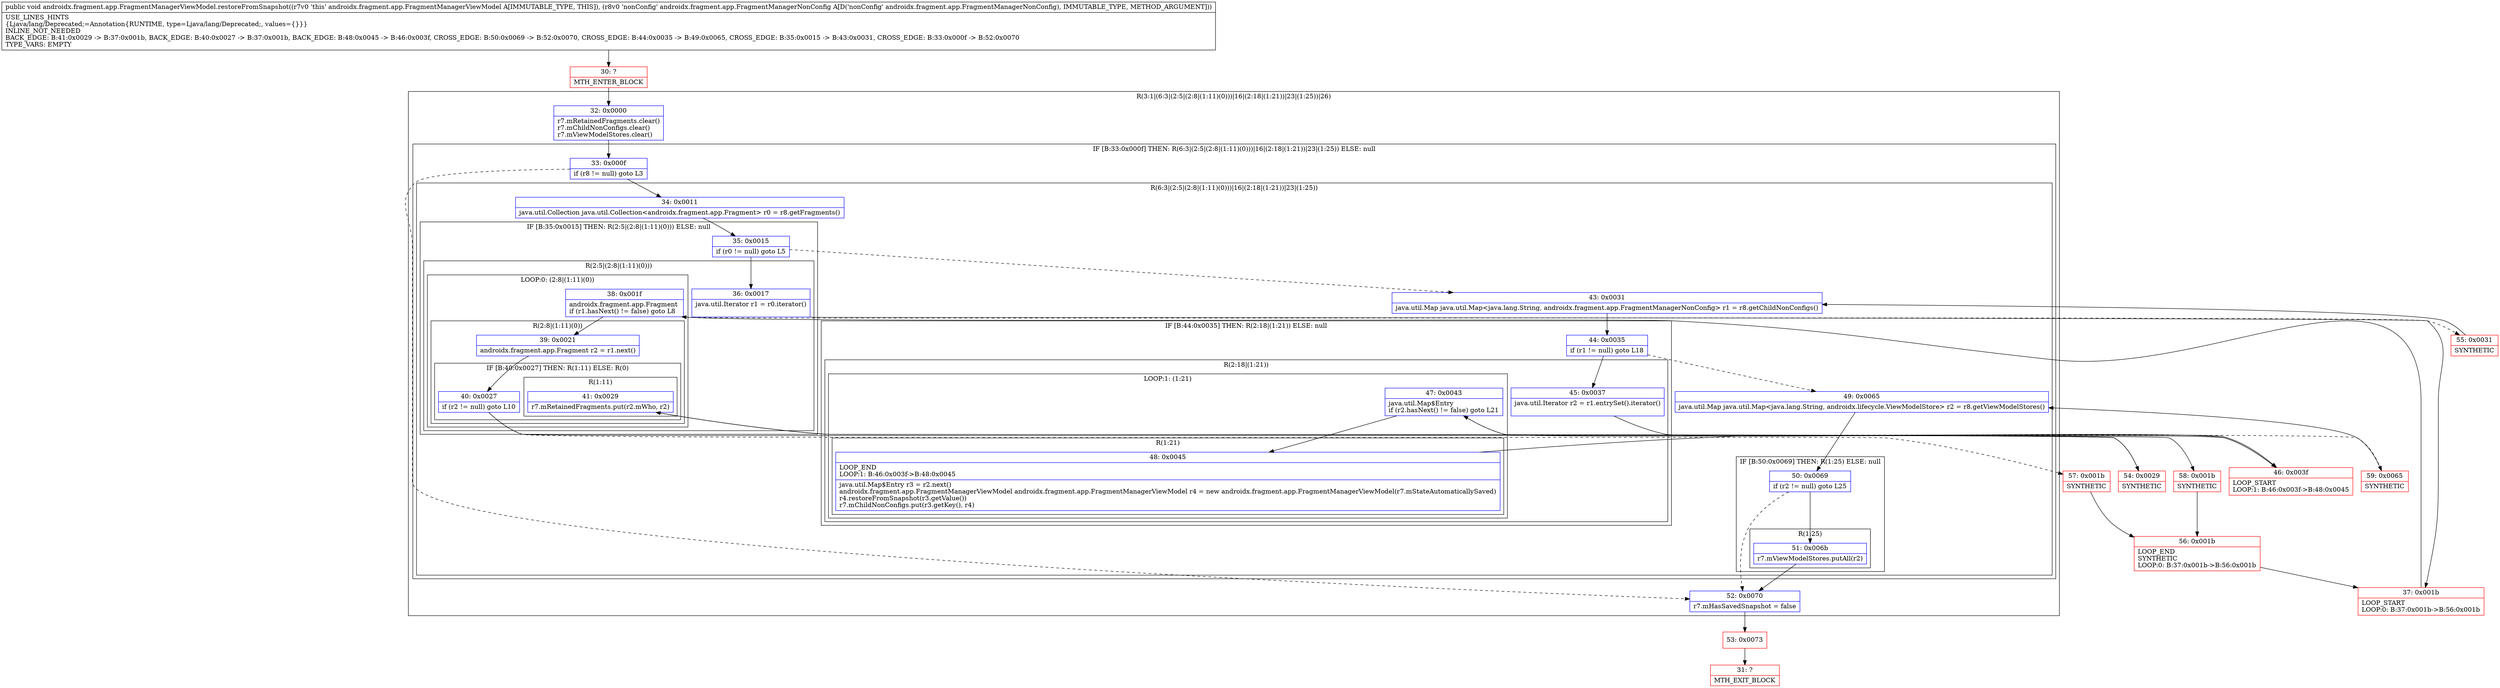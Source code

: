 digraph "CFG forandroidx.fragment.app.FragmentManagerViewModel.restoreFromSnapshot(Landroidx\/fragment\/app\/FragmentManagerNonConfig;)V" {
subgraph cluster_Region_775814612 {
label = "R(3:1|(6:3|(2:5|(2:8|(1:11)(0)))|16|(2:18|(1:21))|23|(1:25))|26)";
node [shape=record,color=blue];
Node_32 [shape=record,label="{32\:\ 0x0000|r7.mRetainedFragments.clear()\lr7.mChildNonConfigs.clear()\lr7.mViewModelStores.clear()\l}"];
subgraph cluster_IfRegion_1768968683 {
label = "IF [B:33:0x000f] THEN: R(6:3|(2:5|(2:8|(1:11)(0)))|16|(2:18|(1:21))|23|(1:25)) ELSE: null";
node [shape=record,color=blue];
Node_33 [shape=record,label="{33\:\ 0x000f|if (r8 != null) goto L3\l}"];
subgraph cluster_Region_1367680329 {
label = "R(6:3|(2:5|(2:8|(1:11)(0)))|16|(2:18|(1:21))|23|(1:25))";
node [shape=record,color=blue];
Node_34 [shape=record,label="{34\:\ 0x0011|java.util.Collection java.util.Collection\<androidx.fragment.app.Fragment\> r0 = r8.getFragments()\l}"];
subgraph cluster_IfRegion_922838686 {
label = "IF [B:35:0x0015] THEN: R(2:5|(2:8|(1:11)(0))) ELSE: null";
node [shape=record,color=blue];
Node_35 [shape=record,label="{35\:\ 0x0015|if (r0 != null) goto L5\l}"];
subgraph cluster_Region_234417161 {
label = "R(2:5|(2:8|(1:11)(0)))";
node [shape=record,color=blue];
Node_36 [shape=record,label="{36\:\ 0x0017|java.util.Iterator r1 = r0.iterator()\l\l}"];
subgraph cluster_LoopRegion_593962961 {
label = "LOOP:0: (2:8|(1:11)(0))";
node [shape=record,color=blue];
Node_38 [shape=record,label="{38\:\ 0x001f|androidx.fragment.app.Fragment \lif (r1.hasNext() != false) goto L8\l}"];
subgraph cluster_Region_1394238470 {
label = "R(2:8|(1:11)(0))";
node [shape=record,color=blue];
Node_39 [shape=record,label="{39\:\ 0x0021|androidx.fragment.app.Fragment r2 = r1.next()\l}"];
subgraph cluster_IfRegion_302571756 {
label = "IF [B:40:0x0027] THEN: R(1:11) ELSE: R(0)";
node [shape=record,color=blue];
Node_40 [shape=record,label="{40\:\ 0x0027|if (r2 != null) goto L10\l}"];
subgraph cluster_Region_2031879247 {
label = "R(1:11)";
node [shape=record,color=blue];
Node_41 [shape=record,label="{41\:\ 0x0029|r7.mRetainedFragments.put(r2.mWho, r2)\l}"];
}
subgraph cluster_Region_1675623698 {
label = "R(0)";
node [shape=record,color=blue];
}
}
}
}
}
}
Node_43 [shape=record,label="{43\:\ 0x0031|java.util.Map java.util.Map\<java.lang.String, androidx.fragment.app.FragmentManagerNonConfig\> r1 = r8.getChildNonConfigs()\l}"];
subgraph cluster_IfRegion_268062515 {
label = "IF [B:44:0x0035] THEN: R(2:18|(1:21)) ELSE: null";
node [shape=record,color=blue];
Node_44 [shape=record,label="{44\:\ 0x0035|if (r1 != null) goto L18\l}"];
subgraph cluster_Region_2007866600 {
label = "R(2:18|(1:21))";
node [shape=record,color=blue];
Node_45 [shape=record,label="{45\:\ 0x0037|java.util.Iterator r2 = r1.entrySet().iterator()\l\l}"];
subgraph cluster_LoopRegion_1667600187 {
label = "LOOP:1: (1:21)";
node [shape=record,color=blue];
Node_47 [shape=record,label="{47\:\ 0x0043|java.util.Map$Entry \lif (r2.hasNext() != false) goto L21\l}"];
subgraph cluster_Region_1554530326 {
label = "R(1:21)";
node [shape=record,color=blue];
Node_48 [shape=record,label="{48\:\ 0x0045|LOOP_END\lLOOP:1: B:46:0x003f\-\>B:48:0x0045\l|java.util.Map$Entry r3 = r2.next()\landroidx.fragment.app.FragmentManagerViewModel androidx.fragment.app.FragmentManagerViewModel r4 = new androidx.fragment.app.FragmentManagerViewModel(r7.mStateAutomaticallySaved)\lr4.restoreFromSnapshot(r3.getValue())\lr7.mChildNonConfigs.put(r3.getKey(), r4)\l}"];
}
}
}
}
Node_49 [shape=record,label="{49\:\ 0x0065|java.util.Map java.util.Map\<java.lang.String, androidx.lifecycle.ViewModelStore\> r2 = r8.getViewModelStores()\l}"];
subgraph cluster_IfRegion_1260663061 {
label = "IF [B:50:0x0069] THEN: R(1:25) ELSE: null";
node [shape=record,color=blue];
Node_50 [shape=record,label="{50\:\ 0x0069|if (r2 != null) goto L25\l}"];
subgraph cluster_Region_24515804 {
label = "R(1:25)";
node [shape=record,color=blue];
Node_51 [shape=record,label="{51\:\ 0x006b|r7.mViewModelStores.putAll(r2)\l}"];
}
}
}
}
Node_52 [shape=record,label="{52\:\ 0x0070|r7.mHasSavedSnapshot = false\l}"];
}
Node_30 [shape=record,color=red,label="{30\:\ ?|MTH_ENTER_BLOCK\l}"];
Node_37 [shape=record,color=red,label="{37\:\ 0x001b|LOOP_START\lLOOP:0: B:37:0x001b\-\>B:56:0x001b\l}"];
Node_54 [shape=record,color=red,label="{54\:\ 0x0029|SYNTHETIC\l}"];
Node_58 [shape=record,color=red,label="{58\:\ 0x001b|SYNTHETIC\l}"];
Node_56 [shape=record,color=red,label="{56\:\ 0x001b|LOOP_END\lSYNTHETIC\lLOOP:0: B:37:0x001b\-\>B:56:0x001b\l}"];
Node_57 [shape=record,color=red,label="{57\:\ 0x001b|SYNTHETIC\l}"];
Node_55 [shape=record,color=red,label="{55\:\ 0x0031|SYNTHETIC\l}"];
Node_46 [shape=record,color=red,label="{46\:\ 0x003f|LOOP_START\lLOOP:1: B:46:0x003f\-\>B:48:0x0045\l}"];
Node_59 [shape=record,color=red,label="{59\:\ 0x0065|SYNTHETIC\l}"];
Node_53 [shape=record,color=red,label="{53\:\ 0x0073}"];
Node_31 [shape=record,color=red,label="{31\:\ ?|MTH_EXIT_BLOCK\l}"];
MethodNode[shape=record,label="{public void androidx.fragment.app.FragmentManagerViewModel.restoreFromSnapshot((r7v0 'this' androidx.fragment.app.FragmentManagerViewModel A[IMMUTABLE_TYPE, THIS]), (r8v0 'nonConfig' androidx.fragment.app.FragmentManagerNonConfig A[D('nonConfig' androidx.fragment.app.FragmentManagerNonConfig), IMMUTABLE_TYPE, METHOD_ARGUMENT]))  | USE_LINES_HINTS\l\{Ljava\/lang\/Deprecated;=Annotation\{RUNTIME, type=Ljava\/lang\/Deprecated;, values=\{\}\}\}\lINLINE_NOT_NEEDED\lBACK_EDGE: B:41:0x0029 \-\> B:37:0x001b, BACK_EDGE: B:40:0x0027 \-\> B:37:0x001b, BACK_EDGE: B:48:0x0045 \-\> B:46:0x003f, CROSS_EDGE: B:50:0x0069 \-\> B:52:0x0070, CROSS_EDGE: B:44:0x0035 \-\> B:49:0x0065, CROSS_EDGE: B:35:0x0015 \-\> B:43:0x0031, CROSS_EDGE: B:33:0x000f \-\> B:52:0x0070\lTYPE_VARS: EMPTY\l}"];
MethodNode -> Node_30;Node_32 -> Node_33;
Node_33 -> Node_34;
Node_33 -> Node_52[style=dashed];
Node_34 -> Node_35;
Node_35 -> Node_36;
Node_35 -> Node_43[style=dashed];
Node_36 -> Node_37;
Node_38 -> Node_39;
Node_38 -> Node_55[style=dashed];
Node_39 -> Node_40;
Node_40 -> Node_54;
Node_40 -> Node_57[style=dashed];
Node_41 -> Node_58;
Node_43 -> Node_44;
Node_44 -> Node_45;
Node_44 -> Node_49[style=dashed];
Node_45 -> Node_46;
Node_47 -> Node_48;
Node_47 -> Node_59[style=dashed];
Node_48 -> Node_46;
Node_49 -> Node_50;
Node_50 -> Node_51;
Node_50 -> Node_52[style=dashed];
Node_51 -> Node_52;
Node_52 -> Node_53;
Node_30 -> Node_32;
Node_37 -> Node_38;
Node_54 -> Node_41;
Node_58 -> Node_56;
Node_56 -> Node_37;
Node_57 -> Node_56;
Node_55 -> Node_43;
Node_46 -> Node_47;
Node_59 -> Node_49;
Node_53 -> Node_31;
}

